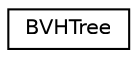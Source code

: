 digraph G
{
  edge [fontname="Helvetica",fontsize="10",labelfontname="Helvetica",labelfontsize="10"];
  node [fontname="Helvetica",fontsize="10",shape=record];
  rankdir=LR;
  Node1 [label="BVHTree",height=0.2,width=0.4,color="black", fillcolor="white", style="filled",URL="$dc/dad/structBVHTree.html"];
}
